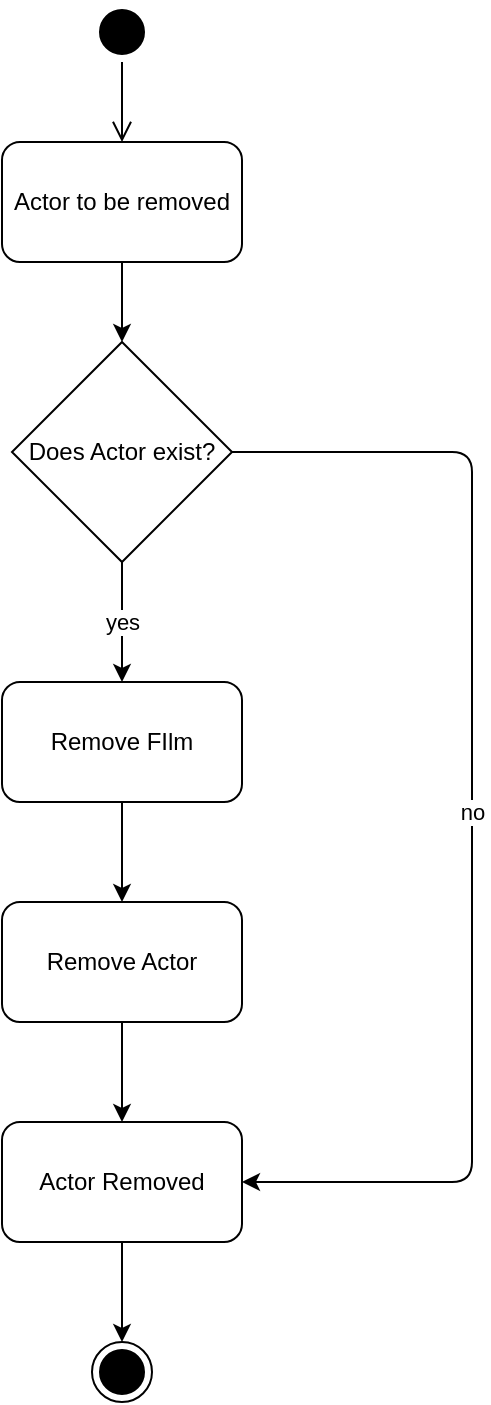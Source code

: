 <mxfile version="14.6.9" type="device"><diagram id="LOgtX87X5MR_4QGCGtIz" name="Page-1"><mxGraphModel dx="2066" dy="1083" grid="1" gridSize="10" guides="1" tooltips="1" connect="1" arrows="1" fold="1" page="1" pageScale="1" pageWidth="827" pageHeight="1169" math="0" shadow="0"><root><mxCell id="0"/><mxCell id="1" parent="0"/><mxCell id="QytYygi-dax0Ym1eQdd5-1" value="" style="ellipse;html=1;shape=startState;fillColor=#000000;" vertex="1" parent="1"><mxGeometry x="280" y="60" width="30" height="30" as="geometry"/></mxCell><mxCell id="QytYygi-dax0Ym1eQdd5-2" value="" style="edgeStyle=orthogonalEdgeStyle;html=1;verticalAlign=bottom;endArrow=open;endSize=8;entryX=0.5;entryY=0;entryDx=0;entryDy=0;" edge="1" source="QytYygi-dax0Ym1eQdd5-1" parent="1" target="QytYygi-dax0Ym1eQdd5-3"><mxGeometry relative="1" as="geometry"><mxPoint x="295" y="150" as="targetPoint"/></mxGeometry></mxCell><mxCell id="QytYygi-dax0Ym1eQdd5-3" value="Actor to be removed" style="rounded=1;whiteSpace=wrap;html=1;strokeColor=#000000;" vertex="1" parent="1"><mxGeometry x="235" y="130" width="120" height="60" as="geometry"/></mxCell><mxCell id="QytYygi-dax0Ym1eQdd5-4" value="Does Actor exist?" style="rhombus;whiteSpace=wrap;html=1;strokeColor=#000000;" vertex="1" parent="1"><mxGeometry x="240" y="230" width="110" height="110" as="geometry"/></mxCell><mxCell id="QytYygi-dax0Ym1eQdd5-5" value="Remove Actor" style="rounded=1;whiteSpace=wrap;html=1;strokeColor=#000000;" vertex="1" parent="1"><mxGeometry x="235" y="510" width="120" height="60" as="geometry"/></mxCell><mxCell id="QytYygi-dax0Ym1eQdd5-6" value="Remove FIlm" style="rounded=1;whiteSpace=wrap;html=1;strokeColor=#000000;" vertex="1" parent="1"><mxGeometry x="235" y="400" width="120" height="60" as="geometry"/></mxCell><mxCell id="QytYygi-dax0Ym1eQdd5-7" value="" style="endArrow=classic;html=1;strokeColor=#000000;exitX=0.5;exitY=1;exitDx=0;exitDy=0;entryX=0.5;entryY=0;entryDx=0;entryDy=0;" edge="1" parent="1" source="QytYygi-dax0Ym1eQdd5-6" target="QytYygi-dax0Ym1eQdd5-5"><mxGeometry width="50" height="50" relative="1" as="geometry"><mxPoint x="380" y="580" as="sourcePoint"/><mxPoint x="430" y="530" as="targetPoint"/></mxGeometry></mxCell><mxCell id="QytYygi-dax0Ym1eQdd5-8" value="yes" style="endArrow=classic;html=1;strokeColor=#000000;exitX=0.5;exitY=1;exitDx=0;exitDy=0;entryX=0.5;entryY=0;entryDx=0;entryDy=0;" edge="1" parent="1" source="QytYygi-dax0Ym1eQdd5-4" target="QytYygi-dax0Ym1eQdd5-6"><mxGeometry width="50" height="50" relative="1" as="geometry"><mxPoint x="380" y="580" as="sourcePoint"/><mxPoint x="430" y="530" as="targetPoint"/></mxGeometry></mxCell><mxCell id="QytYygi-dax0Ym1eQdd5-9" value="" style="endArrow=classic;html=1;strokeColor=#000000;exitX=0.5;exitY=1;exitDx=0;exitDy=0;entryX=0.5;entryY=0;entryDx=0;entryDy=0;" edge="1" parent="1" source="QytYygi-dax0Ym1eQdd5-3" target="QytYygi-dax0Ym1eQdd5-4"><mxGeometry width="50" height="50" relative="1" as="geometry"><mxPoint x="300" y="200" as="sourcePoint"/><mxPoint x="440" y="400" as="targetPoint"/></mxGeometry></mxCell><mxCell id="QytYygi-dax0Ym1eQdd5-10" value="Actor Removed" style="rounded=1;whiteSpace=wrap;html=1;strokeColor=#000000;" vertex="1" parent="1"><mxGeometry x="235" y="620" width="120" height="60" as="geometry"/></mxCell><mxCell id="QytYygi-dax0Ym1eQdd5-11" value="" style="endArrow=classic;html=1;strokeColor=#000000;exitX=0.5;exitY=1;exitDx=0;exitDy=0;entryX=0.5;entryY=0;entryDx=0;entryDy=0;" edge="1" parent="1" source="QytYygi-dax0Ym1eQdd5-5" target="QytYygi-dax0Ym1eQdd5-10"><mxGeometry width="50" height="50" relative="1" as="geometry"><mxPoint x="390" y="520" as="sourcePoint"/><mxPoint x="440" y="470" as="targetPoint"/></mxGeometry></mxCell><mxCell id="QytYygi-dax0Ym1eQdd5-12" value="no" style="endArrow=classic;html=1;strokeColor=#000000;exitX=1;exitY=0.5;exitDx=0;exitDy=0;entryX=1;entryY=0.5;entryDx=0;entryDy=0;" edge="1" parent="1" source="QytYygi-dax0Ym1eQdd5-4" target="QytYygi-dax0Ym1eQdd5-10"><mxGeometry width="50" height="50" relative="1" as="geometry"><mxPoint x="380" y="510" as="sourcePoint"/><mxPoint x="430" y="460" as="targetPoint"/><Array as="points"><mxPoint x="470" y="285"/><mxPoint x="470" y="650"/></Array></mxGeometry></mxCell><mxCell id="QytYygi-dax0Ym1eQdd5-13" value="" style="ellipse;html=1;shape=endState;fillColor=#000000;" vertex="1" parent="1"><mxGeometry x="280" y="730" width="30" height="30" as="geometry"/></mxCell><mxCell id="QytYygi-dax0Ym1eQdd5-14" value="" style="endArrow=classic;html=1;strokeColor=#000000;exitX=0.5;exitY=1;exitDx=0;exitDy=0;" edge="1" parent="1" source="QytYygi-dax0Ym1eQdd5-10" target="QytYygi-dax0Ym1eQdd5-13"><mxGeometry width="50" height="50" relative="1" as="geometry"><mxPoint x="380" y="490" as="sourcePoint"/><mxPoint x="430" y="440" as="targetPoint"/></mxGeometry></mxCell></root></mxGraphModel></diagram></mxfile>